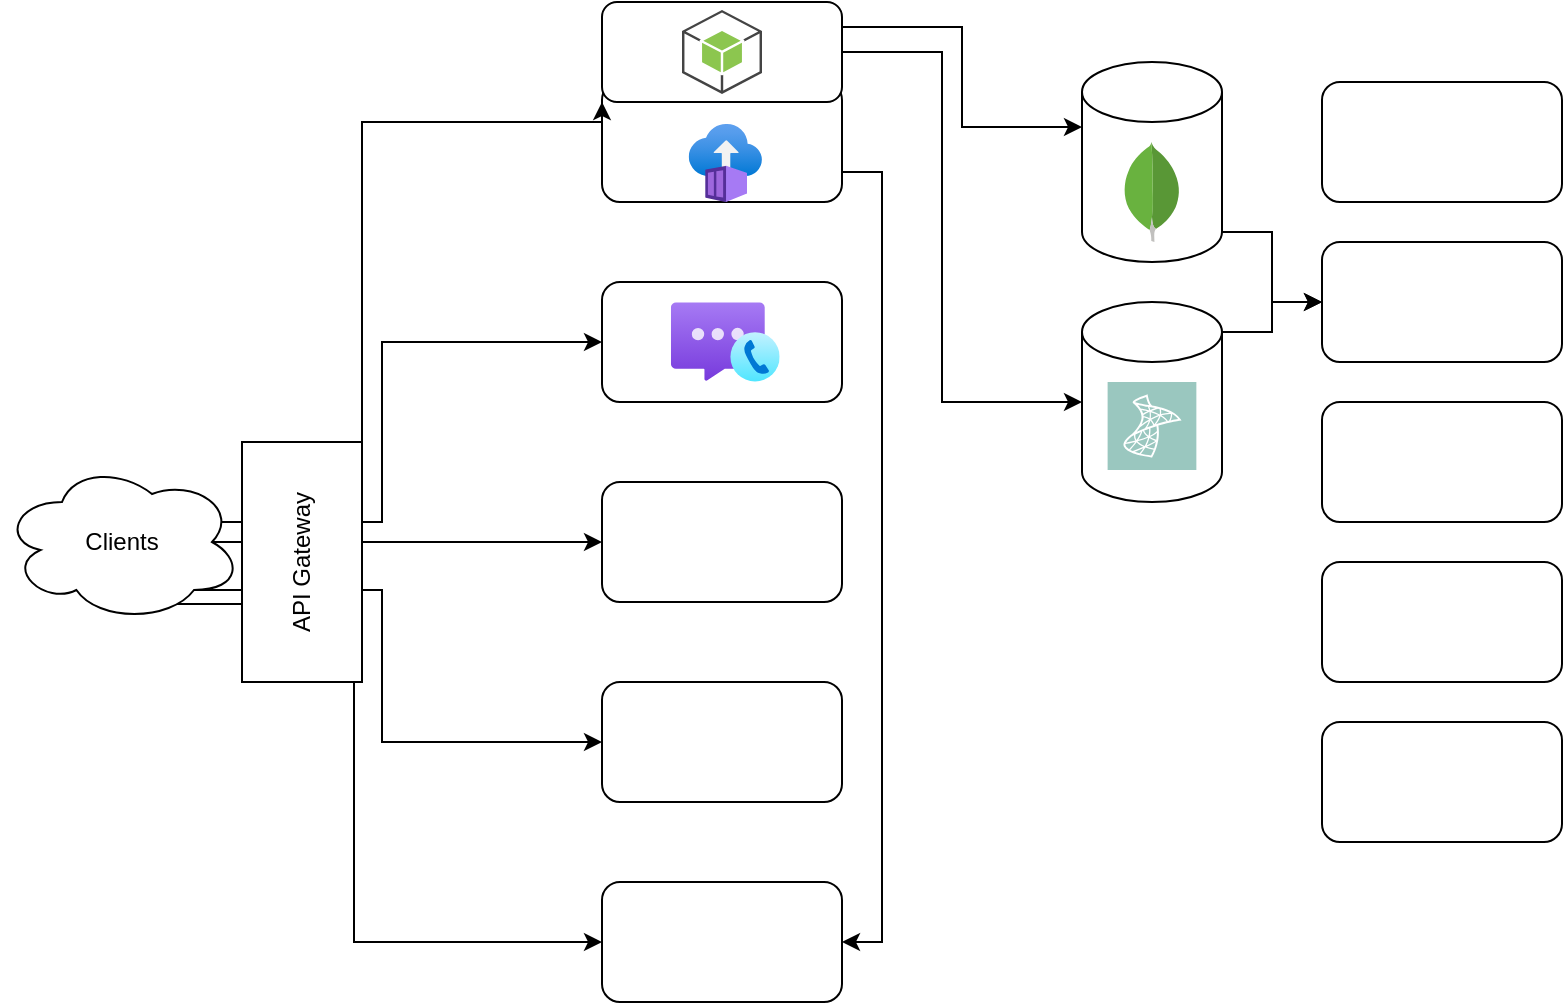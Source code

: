 <mxfile version="24.7.14">
  <diagram name="Página-1" id="tHOlpyftnfR9CjqHY-Eq">
    <mxGraphModel dx="1120" dy="460" grid="1" gridSize="10" guides="1" tooltips="1" connect="1" arrows="1" fold="1" page="1" pageScale="1" pageWidth="827" pageHeight="1169" math="0" shadow="0">
      <root>
        <mxCell id="0" />
        <mxCell id="1" parent="0" />
        <mxCell id="EvscuZ1VDLSrCe5reevB-37" style="edgeStyle=orthogonalEdgeStyle;rounded=0;orthogonalLoop=1;jettySize=auto;html=1;exitX=1;exitY=0.75;exitDx=0;exitDy=0;entryX=1;entryY=0.5;entryDx=0;entryDy=0;" parent="1" source="EvscuZ1VDLSrCe5reevB-31" target="wF1c8qstNr0B0982HMF9-6" edge="1">
          <mxGeometry relative="1" as="geometry" />
        </mxCell>
        <mxCell id="EvscuZ1VDLSrCe5reevB-31" value="" style="rounded=1;whiteSpace=wrap;html=1;" parent="1" vertex="1">
          <mxGeometry x="310" y="60" width="120" height="60" as="geometry" />
        </mxCell>
        <mxCell id="wF1c8qstNr0B0982HMF9-8" style="edgeStyle=orthogonalEdgeStyle;rounded=0;orthogonalLoop=1;jettySize=auto;html=1;exitX=0.625;exitY=0.2;exitDx=0;exitDy=0;exitPerimeter=0;entryX=0;entryY=0.5;entryDx=0;entryDy=0;" parent="1" source="wF1c8qstNr0B0982HMF9-1" target="wF1c8qstNr0B0982HMF9-3" edge="1">
          <mxGeometry relative="1" as="geometry">
            <Array as="points">
              <mxPoint x="85" y="280" />
              <mxPoint x="200" y="280" />
              <mxPoint x="200" y="190" />
            </Array>
          </mxGeometry>
        </mxCell>
        <mxCell id="wF1c8qstNr0B0982HMF9-9" style="edgeStyle=orthogonalEdgeStyle;rounded=0;orthogonalLoop=1;jettySize=auto;html=1;exitX=0.875;exitY=0.5;exitDx=0;exitDy=0;exitPerimeter=0;" parent="1" source="wF1c8qstNr0B0982HMF9-1" target="wF1c8qstNr0B0982HMF9-4" edge="1">
          <mxGeometry relative="1" as="geometry" />
        </mxCell>
        <mxCell id="IaJx66ODFedWKtUgJ-ii-2" style="edgeStyle=orthogonalEdgeStyle;rounded=0;orthogonalLoop=1;jettySize=auto;html=1;exitX=0.8;exitY=0.8;exitDx=0;exitDy=0;exitPerimeter=0;entryX=0;entryY=0.5;entryDx=0;entryDy=0;" parent="1" source="wF1c8qstNr0B0982HMF9-1" target="wF1c8qstNr0B0982HMF9-5" edge="1">
          <mxGeometry relative="1" as="geometry">
            <mxPoint x="106" y="330" as="sourcePoint" />
            <mxPoint x="310" y="406" as="targetPoint" />
            <Array as="points">
              <mxPoint x="200" y="314" />
              <mxPoint x="200" y="390" />
            </Array>
          </mxGeometry>
        </mxCell>
        <mxCell id="IaJx66ODFedWKtUgJ-ii-3" style="edgeStyle=orthogonalEdgeStyle;rounded=0;orthogonalLoop=1;jettySize=auto;html=1;exitX=0.8;exitY=0.8;exitDx=0;exitDy=0;exitPerimeter=0;entryX=0;entryY=0.5;entryDx=0;entryDy=0;" parent="1" target="wF1c8qstNr0B0982HMF9-6" edge="1">
          <mxGeometry relative="1" as="geometry">
            <mxPoint x="60" y="320" as="sourcePoint" />
            <mxPoint x="264" y="496" as="targetPoint" />
            <Array as="points">
              <mxPoint x="60" y="321" />
              <mxPoint x="186" y="321" />
              <mxPoint x="186" y="490" />
            </Array>
          </mxGeometry>
        </mxCell>
        <mxCell id="wF1c8qstNr0B0982HMF9-1" value="Clients" style="ellipse;shape=cloud;whiteSpace=wrap;html=1;" parent="1" vertex="1">
          <mxGeometry x="10" y="250" width="120" height="80" as="geometry" />
        </mxCell>
        <mxCell id="wF1c8qstNr0B0982HMF9-2" value="" style="rounded=1;whiteSpace=wrap;html=1;" parent="1" vertex="1">
          <mxGeometry x="310" y="20" width="120" height="50" as="geometry" />
        </mxCell>
        <mxCell id="wF1c8qstNr0B0982HMF9-3" value="" style="rounded=1;whiteSpace=wrap;html=1;" parent="1" vertex="1">
          <mxGeometry x="310" y="160" width="120" height="60" as="geometry" />
        </mxCell>
        <mxCell id="wF1c8qstNr0B0982HMF9-4" value="" style="rounded=1;whiteSpace=wrap;html=1;" parent="1" vertex="1">
          <mxGeometry x="310" y="260" width="120" height="60" as="geometry" />
        </mxCell>
        <mxCell id="wF1c8qstNr0B0982HMF9-5" value="" style="rounded=1;whiteSpace=wrap;html=1;" parent="1" vertex="1">
          <mxGeometry x="310" y="360" width="120" height="60" as="geometry" />
        </mxCell>
        <mxCell id="wF1c8qstNr0B0982HMF9-6" value="" style="rounded=1;whiteSpace=wrap;html=1;" parent="1" vertex="1">
          <mxGeometry x="310" y="460" width="120" height="60" as="geometry" />
        </mxCell>
        <mxCell id="wF1c8qstNr0B0982HMF9-18" style="edgeStyle=orthogonalEdgeStyle;rounded=0;orthogonalLoop=1;jettySize=auto;html=1;exitX=1;exitY=0;exitDx=0;exitDy=15;exitPerimeter=0;entryX=0;entryY=0.5;entryDx=0;entryDy=0;" parent="1" source="wF1c8qstNr0B0982HMF9-12" target="wF1c8qstNr0B0982HMF9-15" edge="1">
          <mxGeometry relative="1" as="geometry" />
        </mxCell>
        <mxCell id="wF1c8qstNr0B0982HMF9-12" value="" style="shape=cylinder3;whiteSpace=wrap;html=1;boundedLbl=1;backgroundOutline=1;size=15;" parent="1" vertex="1">
          <mxGeometry x="550" y="170" width="70" height="100" as="geometry" />
        </mxCell>
        <mxCell id="wF1c8qstNr0B0982HMF9-19" style="edgeStyle=orthogonalEdgeStyle;rounded=0;orthogonalLoop=1;jettySize=auto;html=1;exitX=1;exitY=1;exitDx=0;exitDy=-15;exitPerimeter=0;entryX=0;entryY=0.5;entryDx=0;entryDy=0;" parent="1" source="wF1c8qstNr0B0982HMF9-13" target="wF1c8qstNr0B0982HMF9-15" edge="1">
          <mxGeometry relative="1" as="geometry" />
        </mxCell>
        <mxCell id="wF1c8qstNr0B0982HMF9-13" value="" style="shape=cylinder3;whiteSpace=wrap;html=1;boundedLbl=1;backgroundOutline=1;size=15;" parent="1" vertex="1">
          <mxGeometry x="550" y="50" width="70" height="100" as="geometry" />
        </mxCell>
        <mxCell id="wF1c8qstNr0B0982HMF9-14" value="" style="rounded=1;whiteSpace=wrap;html=1;" parent="1" vertex="1">
          <mxGeometry x="670" y="60" width="120" height="60" as="geometry" />
        </mxCell>
        <mxCell id="wF1c8qstNr0B0982HMF9-15" value="" style="rounded=1;whiteSpace=wrap;html=1;" parent="1" vertex="1">
          <mxGeometry x="670" y="140" width="120" height="60" as="geometry" />
        </mxCell>
        <mxCell id="wF1c8qstNr0B0982HMF9-16" value="" style="rounded=1;whiteSpace=wrap;html=1;" parent="1" vertex="1">
          <mxGeometry x="670" y="220" width="120" height="60" as="geometry" />
        </mxCell>
        <mxCell id="wF1c8qstNr0B0982HMF9-17" value="" style="rounded=1;whiteSpace=wrap;html=1;" parent="1" vertex="1">
          <mxGeometry x="670" y="300" width="120" height="60" as="geometry" />
        </mxCell>
        <mxCell id="wF1c8qstNr0B0982HMF9-20" value="" style="rounded=1;whiteSpace=wrap;html=1;" parent="1" vertex="1">
          <mxGeometry x="670" y="380" width="120" height="60" as="geometry" />
        </mxCell>
        <mxCell id="EvscuZ1VDLSrCe5reevB-34" style="edgeStyle=orthogonalEdgeStyle;rounded=0;orthogonalLoop=1;jettySize=auto;html=1;exitX=1;exitY=1;exitDx=0;exitDy=0;entryX=0;entryY=1;entryDx=0;entryDy=0;" parent="1" source="IaJx66ODFedWKtUgJ-ii-4" target="wF1c8qstNr0B0982HMF9-2" edge="1">
          <mxGeometry relative="1" as="geometry">
            <Array as="points">
              <mxPoint x="190" y="80" />
            </Array>
          </mxGeometry>
        </mxCell>
        <mxCell id="IaJx66ODFedWKtUgJ-ii-4" value="API Gateway" style="rounded=0;whiteSpace=wrap;html=1;rotation=-90;" parent="1" vertex="1">
          <mxGeometry x="100" y="270" width="120" height="60" as="geometry" />
        </mxCell>
        <mxCell id="EvscuZ1VDLSrCe5reevB-21" value="" style="outlineConnect=0;dashed=0;verticalLabelPosition=bottom;verticalAlign=top;align=center;html=1;shape=mxgraph.aws3.android;fillColor=#8CC64F;gradientColor=none;strokeColor=default;fontFamily=Helvetica;fontSize=12;fontColor=default;fontStyle=1;" parent="1" vertex="1">
          <mxGeometry x="350" y="24" width="40" height="42" as="geometry" />
        </mxCell>
        <mxCell id="EvscuZ1VDLSrCe5reevB-22" value="" style="image;aspect=fixed;html=1;points=[];align=center;fontSize=12;image=img/lib/azure2/compute/Container_Instances.svg;strokeColor=default;verticalAlign=middle;fontFamily=Helvetica;fontColor=default;fontStyle=1;fillColor=default;" parent="1" vertex="1">
          <mxGeometry x="353.29" y="81" width="36.71" height="39" as="geometry" />
        </mxCell>
        <mxCell id="EvscuZ1VDLSrCe5reevB-24" value="" style="dashed=0;outlineConnect=0;html=1;align=center;labelPosition=center;verticalLabelPosition=bottom;verticalAlign=top;shape=mxgraph.weblogos.mongodb" parent="1" vertex="1">
          <mxGeometry x="570.37" y="90" width="29.25" height="50" as="geometry" />
        </mxCell>
        <mxCell id="EvscuZ1VDLSrCe5reevB-25" value="" style="sketch=0;pointerEvents=1;shadow=0;dashed=0;html=1;strokeColor=none;fillColor=#9AC7BF;labelPosition=center;verticalLabelPosition=bottom;verticalAlign=top;align=center;outlineConnect=0;shape=mxgraph.veeam2.microsoft_sql;" parent="1" vertex="1">
          <mxGeometry x="562.81" y="210" width="44.37" height="44" as="geometry" />
        </mxCell>
        <mxCell id="EvscuZ1VDLSrCe5reevB-35" style="edgeStyle=orthogonalEdgeStyle;rounded=0;orthogonalLoop=1;jettySize=auto;html=1;exitX=1;exitY=0.25;exitDx=0;exitDy=0;entryX=0;entryY=0;entryDx=0;entryDy=32.5;entryPerimeter=0;" parent="1" source="wF1c8qstNr0B0982HMF9-2" target="wF1c8qstNr0B0982HMF9-13" edge="1">
          <mxGeometry relative="1" as="geometry" />
        </mxCell>
        <mxCell id="EvscuZ1VDLSrCe5reevB-36" style="edgeStyle=orthogonalEdgeStyle;rounded=0;orthogonalLoop=1;jettySize=auto;html=1;exitX=1;exitY=0.5;exitDx=0;exitDy=0;entryX=0;entryY=0.5;entryDx=0;entryDy=0;entryPerimeter=0;" parent="1" source="wF1c8qstNr0B0982HMF9-2" target="wF1c8qstNr0B0982HMF9-12" edge="1">
          <mxGeometry relative="1" as="geometry">
            <Array as="points">
              <mxPoint x="480" y="45" />
              <mxPoint x="480" y="220" />
            </Array>
          </mxGeometry>
        </mxCell>
        <mxCell id="G3ruwJUa_nRptmy2aZ3D-1" value="" style="image;aspect=fixed;html=1;points=[];align=center;fontSize=12;image=img/lib/azure2/other/Azure_Communication_Services.svg;" vertex="1" parent="1">
          <mxGeometry x="344.44" y="170" width="54.4" height="40" as="geometry" />
        </mxCell>
      </root>
    </mxGraphModel>
  </diagram>
</mxfile>
